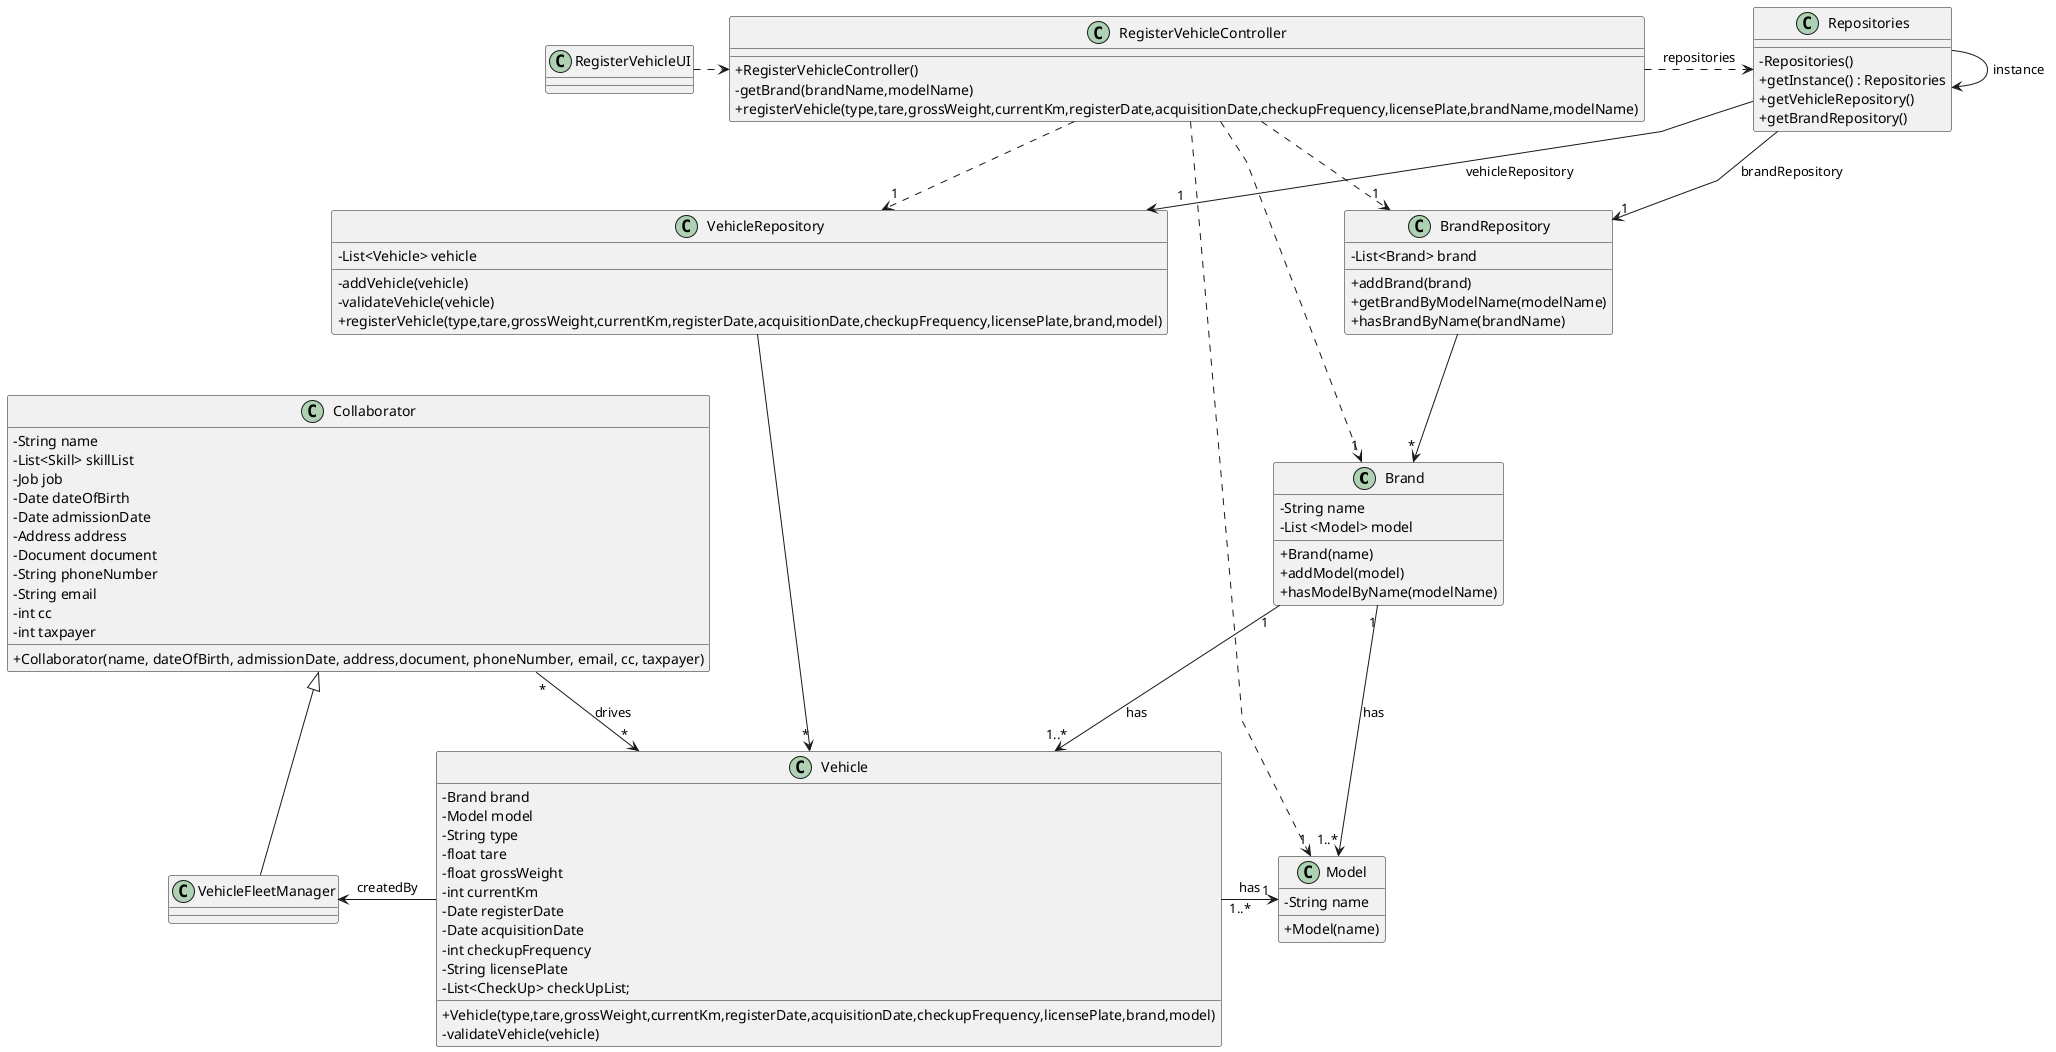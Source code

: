 @startuml
'skinparam monochrome true
skinparam packageStyle rectangle
skinparam shadowing false
skinparam linetype polyline
'skinparam linetype orto

skinparam classAttributeIconSize 0

'left to right direction

class Brand {
    -String name
    -List <Model> model

    +Brand(name)
    +addModel(model)
    +hasModelByName(modelName)
}

class Model {
    -String name

    +Model(name)
}

class Vehicle {
    -Brand brand
    -Model model
    -String type
    -float tare
    -float grossWeight
    -int currentKm
    -Date registerDate
    -Date acquisitionDate
    -int checkupFrequency
    -String licensePlate
    -List<CheckUp> checkUpList;

    +Vehicle(type,tare,grossWeight,currentKm,registerDate,acquisitionDate,checkupFrequency,licensePlate,brand,model)
    -validateVehicle(vehicle)
}

class RegisterVehicleController {

    +RegisterVehicleController()
    -getBrand(brandName,modelName)
    +registerVehicle(type,tare,grossWeight,currentKm,registerDate,acquisitionDate,checkupFrequency,licensePlate,brandName,modelName)
}

class RegisterVehicleUI {
}

class Collaborator {
    -String name
    -List<Skill> skillList
    -Job job
    -Date dateOfBirth
    -Date admissionDate
    -Address address
    -Document document
    -String phoneNumber
    -String email
    -int cc
    -int taxpayer

    + Collaborator(name, dateOfBirth, admissionDate, address,document, phoneNumber, email, cc, taxpayer)
}

class VehicleFleetManager {
}

class Repositories {

    -Repositories()
    +getInstance() : Repositories
    +getVehicleRepository()
    +getBrandRepository()
}

class VehicleRepository {
    -List<Vehicle> vehicle

    -addVehicle(vehicle)
    -validateVehicle(vehicle)
    +registerVehicle(type,tare,grossWeight,currentKm,registerDate,acquisitionDate,checkupFrequency,licensePlate,brand,model)
}

class BrandRepository {
    -List<Brand> brand

    +addBrand(brand)
    +getBrandByModelName(modelName)
    +hasBrandByName(brandName)
}

RegisterVehicleController .> Repositories : repositories
RegisterVehicleController .> "1" VehicleRepository
RegisterVehicleController .> "1" BrandRepository
RegisterVehicleController ..> "1" Brand
RegisterVehicleController ..> "1" Model

RegisterVehicleUI .> RegisterVehicleController

Repositories -> Repositories : instance
Repositories --> "1" VehicleRepository : vehicleRepository
Repositories --> "1" BrandRepository : brandRepository

VehicleRepository ---> "*" Vehicle

BrandRepository --> "*" Brand

Collaborator  <|--  VehicleFleetManager
Collaborator "*" -> "*" Vehicle : drives

VehicleFleetManager <-  Vehicle: createdBy

Brand "1" --> "1..*" Model : has
Brand "1" --> "1..*" Vehicle : has

Vehicle "1..*" -> "1" Model : has

@enduml